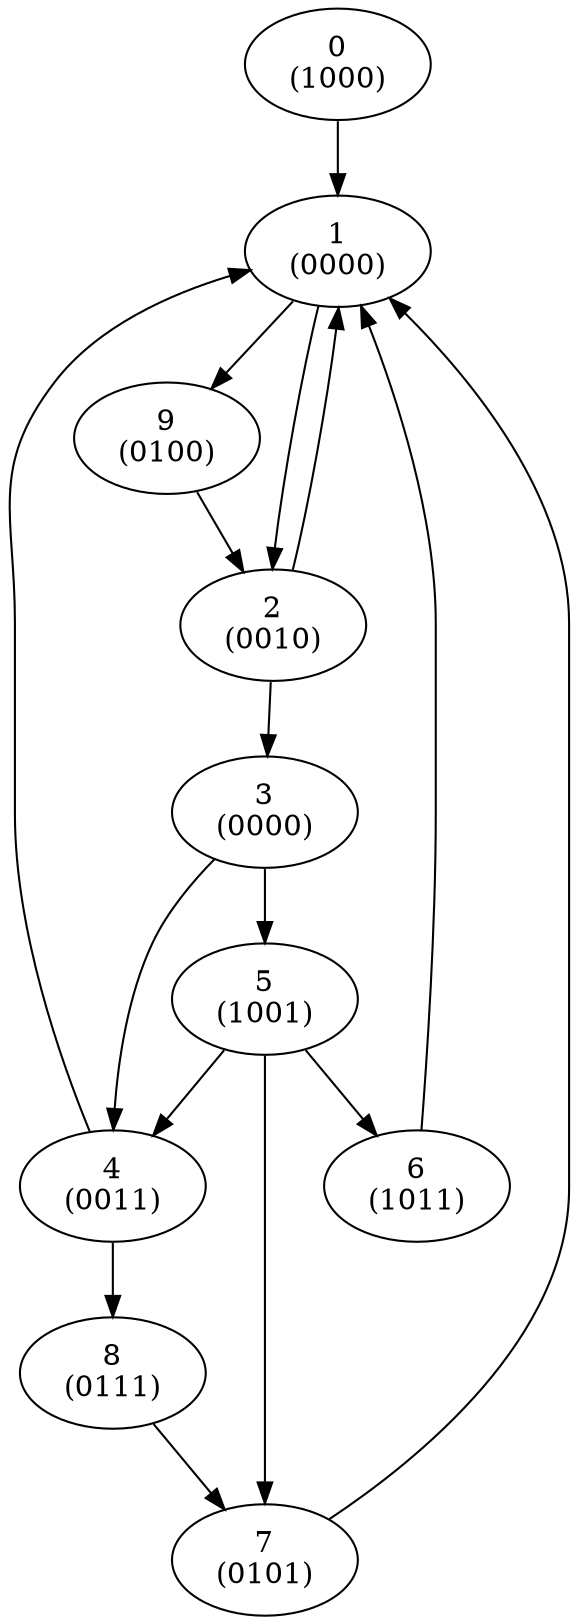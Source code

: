 digraph fsm {
"0\n(1000)" -> "1\n(0000)";
"1\n(0000)" -> "2\n(0010)";
"1\n(0000)" -> "9\n(0100)";
"2\n(0010)" -> "1\n(0000)";
"2\n(0010)" -> "3\n(0000)";
"3\n(0000)" -> "5\n(1001)";
"3\n(0000)" -> "4\n(0011)";
"4\n(0011)" -> "1\n(0000)";
"4\n(0011)" -> "8\n(0111)";
"5\n(1001)" -> "4\n(0011)";
"5\n(1001)" -> "7\n(0101)";
"5\n(1001)" -> "6\n(1011)";
"6\n(1011)" -> "1\n(0000)";
"7\n(0101)" -> "1\n(0000)";
"8\n(0111)" -> "7\n(0101)";
"9\n(0100)" -> "2\n(0010)";
}